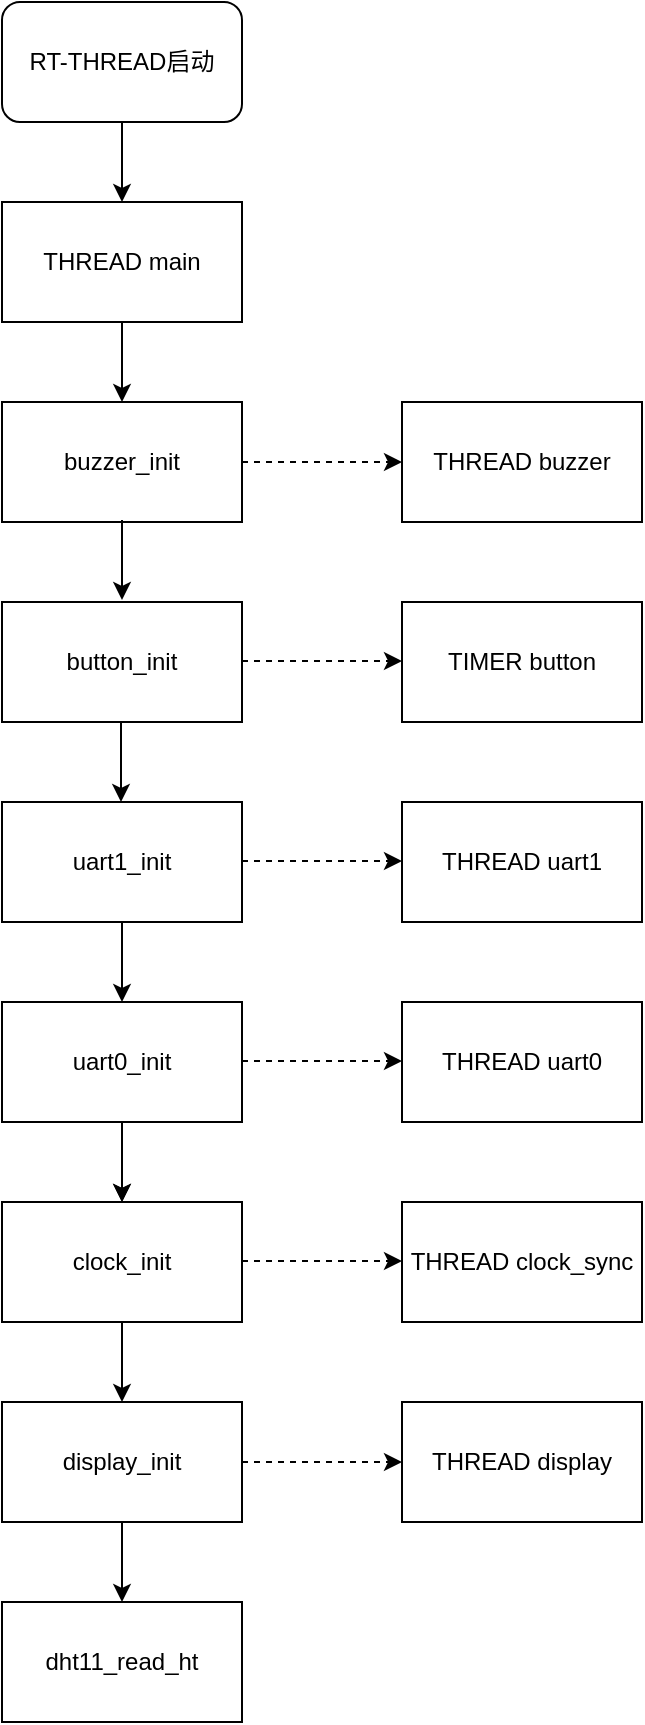 <mxfile version="19.0.3" type="github">
  <diagram id="kJk4uJ9yfwuJy3zpaMZb" name="Page-1">
    <mxGraphModel dx="1209" dy="700" grid="1" gridSize="10" guides="1" tooltips="1" connect="1" arrows="1" fold="1" page="1" pageScale="1" pageWidth="827" pageHeight="1169" math="0" shadow="0">
      <root>
        <mxCell id="0" />
        <mxCell id="1" parent="0" />
        <mxCell id="GbeZwU4aBQHvOexcGolt-1" value="RT-THREAD启动" style="rounded=1;whiteSpace=wrap;html=1;" vertex="1" parent="1">
          <mxGeometry x="350" y="340" width="120" height="60" as="geometry" />
        </mxCell>
        <mxCell id="GbeZwU4aBQHvOexcGolt-2" value="THREAD main" style="rounded=0;whiteSpace=wrap;html=1;" vertex="1" parent="1">
          <mxGeometry x="350" y="440" width="120" height="60" as="geometry" />
        </mxCell>
        <mxCell id="GbeZwU4aBQHvOexcGolt-3" value="buzzer_init" style="rounded=0;whiteSpace=wrap;html=1;" vertex="1" parent="1">
          <mxGeometry x="350" y="540" width="120" height="60" as="geometry" />
        </mxCell>
        <mxCell id="GbeZwU4aBQHvOexcGolt-4" value="THREAD buzzer" style="rounded=0;whiteSpace=wrap;html=1;" vertex="1" parent="1">
          <mxGeometry x="550" y="540" width="120" height="60" as="geometry" />
        </mxCell>
        <mxCell id="GbeZwU4aBQHvOexcGolt-5" value="button_init" style="rounded=0;whiteSpace=wrap;html=1;" vertex="1" parent="1">
          <mxGeometry x="350" y="640" width="120" height="60" as="geometry" />
        </mxCell>
        <mxCell id="GbeZwU4aBQHvOexcGolt-6" value="uart1_init" style="rounded=0;whiteSpace=wrap;html=1;" vertex="1" parent="1">
          <mxGeometry x="350" y="740" width="120" height="60" as="geometry" />
        </mxCell>
        <mxCell id="GbeZwU4aBQHvOexcGolt-7" value="TIMER button" style="rounded=0;whiteSpace=wrap;html=1;" vertex="1" parent="1">
          <mxGeometry x="550" y="640" width="120" height="60" as="geometry" />
        </mxCell>
        <mxCell id="GbeZwU4aBQHvOexcGolt-8" value="THREAD uart1" style="rounded=0;whiteSpace=wrap;html=1;" vertex="1" parent="1">
          <mxGeometry x="550" y="740" width="120" height="60" as="geometry" />
        </mxCell>
        <mxCell id="GbeZwU4aBQHvOexcGolt-41" value="" style="edgeStyle=orthogonalEdgeStyle;rounded=0;orthogonalLoop=1;jettySize=auto;html=1;" edge="1" parent="1" source="GbeZwU4aBQHvOexcGolt-9" target="GbeZwU4aBQHvOexcGolt-11">
          <mxGeometry relative="1" as="geometry" />
        </mxCell>
        <mxCell id="GbeZwU4aBQHvOexcGolt-9" value="uart0_init" style="rounded=0;whiteSpace=wrap;html=1;" vertex="1" parent="1">
          <mxGeometry x="350" y="840" width="120" height="60" as="geometry" />
        </mxCell>
        <mxCell id="GbeZwU4aBQHvOexcGolt-10" value="THREAD uart0" style="rounded=0;whiteSpace=wrap;html=1;" vertex="1" parent="1">
          <mxGeometry x="550" y="840" width="120" height="60" as="geometry" />
        </mxCell>
        <mxCell id="GbeZwU4aBQHvOexcGolt-11" value="clock_init" style="rounded=0;whiteSpace=wrap;html=1;" vertex="1" parent="1">
          <mxGeometry x="350" y="940" width="120" height="60" as="geometry" />
        </mxCell>
        <mxCell id="GbeZwU4aBQHvOexcGolt-12" value="THREAD clock_sync" style="rounded=0;whiteSpace=wrap;html=1;" vertex="1" parent="1">
          <mxGeometry x="550" y="940" width="120" height="60" as="geometry" />
        </mxCell>
        <mxCell id="GbeZwU4aBQHvOexcGolt-13" value="display_init" style="rounded=0;whiteSpace=wrap;html=1;" vertex="1" parent="1">
          <mxGeometry x="350" y="1040" width="120" height="60" as="geometry" />
        </mxCell>
        <mxCell id="GbeZwU4aBQHvOexcGolt-14" value="THREAD display" style="rounded=0;whiteSpace=wrap;html=1;" vertex="1" parent="1">
          <mxGeometry x="550" y="1040" width="120" height="60" as="geometry" />
        </mxCell>
        <mxCell id="GbeZwU4aBQHvOexcGolt-19" value="" style="endArrow=classic;html=1;rounded=0;exitX=0.5;exitY=1;exitDx=0;exitDy=0;" edge="1" parent="1">
          <mxGeometry width="50" height="50" relative="1" as="geometry">
            <mxPoint x="410" y="599" as="sourcePoint" />
            <mxPoint x="410" y="639" as="targetPoint" />
          </mxGeometry>
        </mxCell>
        <mxCell id="GbeZwU4aBQHvOexcGolt-20" value="" style="endArrow=classic;html=1;rounded=0;exitX=0.5;exitY=1;exitDx=0;exitDy=0;" edge="1" parent="1">
          <mxGeometry width="50" height="50" relative="1" as="geometry">
            <mxPoint x="409.5" y="700" as="sourcePoint" />
            <mxPoint x="409.5" y="740" as="targetPoint" />
          </mxGeometry>
        </mxCell>
        <mxCell id="GbeZwU4aBQHvOexcGolt-22" value="" style="endArrow=classic;html=1;rounded=0;" edge="1" parent="1" source="GbeZwU4aBQHvOexcGolt-9" target="GbeZwU4aBQHvOexcGolt-11">
          <mxGeometry width="50" height="50" relative="1" as="geometry">
            <mxPoint x="409.5" y="900" as="sourcePoint" />
            <mxPoint x="409.5" y="940" as="targetPoint" />
          </mxGeometry>
        </mxCell>
        <mxCell id="GbeZwU4aBQHvOexcGolt-26" value="" style="endArrow=classic;html=1;rounded=0;exitX=0.5;exitY=1;exitDx=0;exitDy=0;entryX=0.5;entryY=0;entryDx=0;entryDy=0;" edge="1" parent="1" source="GbeZwU4aBQHvOexcGolt-2" target="GbeZwU4aBQHvOexcGolt-3">
          <mxGeometry width="50" height="50" relative="1" as="geometry">
            <mxPoint x="390" y="820" as="sourcePoint" />
            <mxPoint x="440" y="770" as="targetPoint" />
          </mxGeometry>
        </mxCell>
        <mxCell id="GbeZwU4aBQHvOexcGolt-35" value="" style="endArrow=classic;html=1;rounded=0;entryX=0;entryY=0.5;entryDx=0;entryDy=0;dashed=1;" edge="1" parent="1" target="GbeZwU4aBQHvOexcGolt-14">
          <mxGeometry width="50" height="50" relative="1" as="geometry">
            <mxPoint x="470" y="1070" as="sourcePoint" />
            <mxPoint x="520" y="1020" as="targetPoint" />
          </mxGeometry>
        </mxCell>
        <mxCell id="GbeZwU4aBQHvOexcGolt-36" value="" style="endArrow=classic;html=1;rounded=0;entryX=0;entryY=0.5;entryDx=0;entryDy=0;dashed=1;" edge="1" parent="1">
          <mxGeometry width="50" height="50" relative="1" as="geometry">
            <mxPoint x="470" y="969.5" as="sourcePoint" />
            <mxPoint x="550" y="969.5" as="targetPoint" />
          </mxGeometry>
        </mxCell>
        <mxCell id="GbeZwU4aBQHvOexcGolt-37" value="" style="endArrow=classic;html=1;rounded=0;entryX=0;entryY=0.5;entryDx=0;entryDy=0;dashed=1;" edge="1" parent="1">
          <mxGeometry width="50" height="50" relative="1" as="geometry">
            <mxPoint x="470" y="869.5" as="sourcePoint" />
            <mxPoint x="550" y="869.5" as="targetPoint" />
          </mxGeometry>
        </mxCell>
        <mxCell id="GbeZwU4aBQHvOexcGolt-38" value="" style="endArrow=classic;html=1;rounded=0;entryX=0;entryY=0.5;entryDx=0;entryDy=0;dashed=1;" edge="1" parent="1">
          <mxGeometry width="50" height="50" relative="1" as="geometry">
            <mxPoint x="470" y="769.5" as="sourcePoint" />
            <mxPoint x="550" y="769.5" as="targetPoint" />
          </mxGeometry>
        </mxCell>
        <mxCell id="GbeZwU4aBQHvOexcGolt-39" value="" style="endArrow=classic;html=1;rounded=0;entryX=0;entryY=0.5;entryDx=0;entryDy=0;dashed=1;" edge="1" parent="1">
          <mxGeometry width="50" height="50" relative="1" as="geometry">
            <mxPoint x="470" y="669.5" as="sourcePoint" />
            <mxPoint x="550" y="669.5" as="targetPoint" />
          </mxGeometry>
        </mxCell>
        <mxCell id="GbeZwU4aBQHvOexcGolt-40" value="" style="endArrow=classic;html=1;rounded=0;entryX=0;entryY=0.5;entryDx=0;entryDy=0;dashed=1;" edge="1" parent="1">
          <mxGeometry width="50" height="50" relative="1" as="geometry">
            <mxPoint x="470" y="570" as="sourcePoint" />
            <mxPoint x="550" y="570" as="targetPoint" />
          </mxGeometry>
        </mxCell>
        <mxCell id="GbeZwU4aBQHvOexcGolt-43" value="" style="endArrow=classic;html=1;rounded=0;" edge="1" parent="1" source="GbeZwU4aBQHvOexcGolt-6" target="GbeZwU4aBQHvOexcGolt-9">
          <mxGeometry width="50" height="50" relative="1" as="geometry">
            <mxPoint x="408.5" y="801" as="sourcePoint" />
            <mxPoint x="408.5" y="841" as="targetPoint" />
          </mxGeometry>
        </mxCell>
        <mxCell id="GbeZwU4aBQHvOexcGolt-45" value="dht11_read_ht" style="rounded=0;whiteSpace=wrap;html=1;" vertex="1" parent="1">
          <mxGeometry x="350" y="1140" width="120" height="60" as="geometry" />
        </mxCell>
        <mxCell id="GbeZwU4aBQHvOexcGolt-46" value="" style="endArrow=classic;html=1;rounded=0;exitX=0.5;exitY=1;exitDx=0;exitDy=0;" edge="1" parent="1" source="GbeZwU4aBQHvOexcGolt-11" target="GbeZwU4aBQHvOexcGolt-13">
          <mxGeometry width="50" height="50" relative="1" as="geometry">
            <mxPoint x="390" y="1120" as="sourcePoint" />
            <mxPoint x="440" y="1070" as="targetPoint" />
          </mxGeometry>
        </mxCell>
        <mxCell id="GbeZwU4aBQHvOexcGolt-47" value="" style="endArrow=classic;html=1;rounded=0;exitX=0.5;exitY=1;exitDx=0;exitDy=0;entryX=0.5;entryY=0;entryDx=0;entryDy=0;" edge="1" parent="1" source="GbeZwU4aBQHvOexcGolt-13" target="GbeZwU4aBQHvOexcGolt-45">
          <mxGeometry width="50" height="50" relative="1" as="geometry">
            <mxPoint x="420" y="1010" as="sourcePoint" />
            <mxPoint x="420" y="1050" as="targetPoint" />
          </mxGeometry>
        </mxCell>
        <mxCell id="GbeZwU4aBQHvOexcGolt-48" value="" style="endArrow=classic;html=1;rounded=0;exitX=0.5;exitY=1;exitDx=0;exitDy=0;entryX=0.5;entryY=0;entryDx=0;entryDy=0;" edge="1" parent="1" source="GbeZwU4aBQHvOexcGolt-1" target="GbeZwU4aBQHvOexcGolt-2">
          <mxGeometry width="50" height="50" relative="1" as="geometry">
            <mxPoint x="390" y="520" as="sourcePoint" />
            <mxPoint x="440" y="470" as="targetPoint" />
          </mxGeometry>
        </mxCell>
      </root>
    </mxGraphModel>
  </diagram>
</mxfile>
